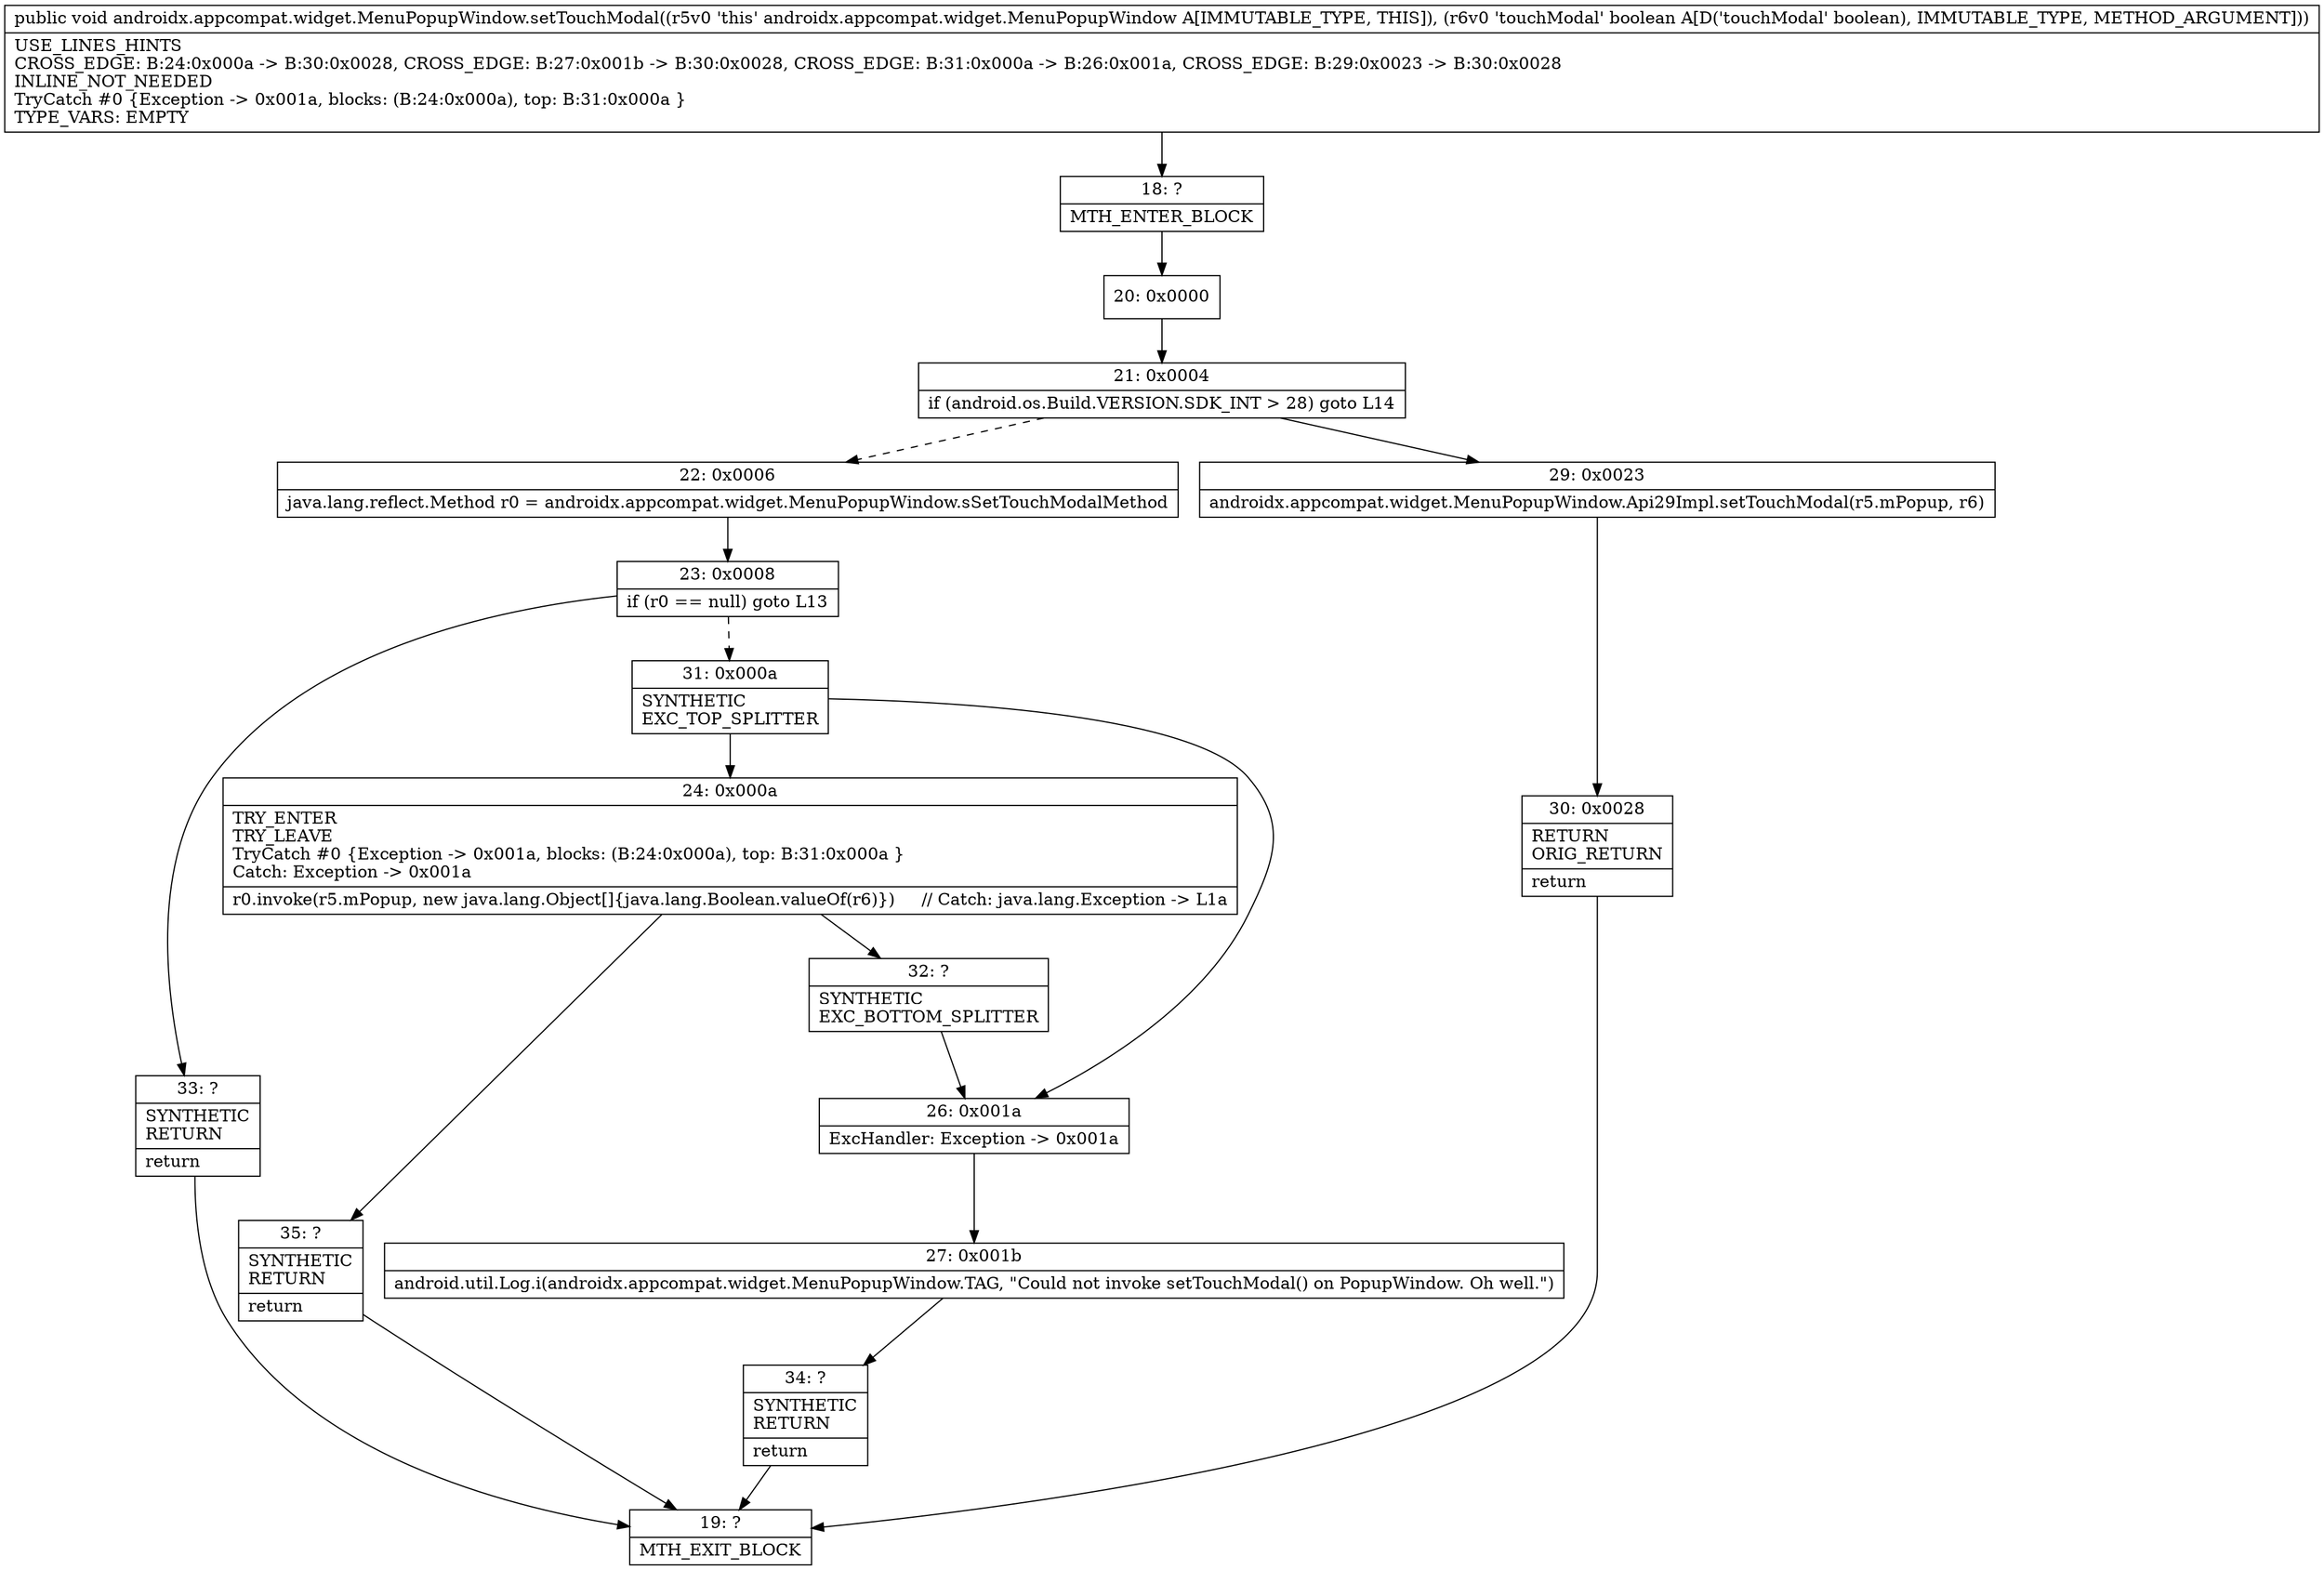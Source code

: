 digraph "CFG forandroidx.appcompat.widget.MenuPopupWindow.setTouchModal(Z)V" {
Node_18 [shape=record,label="{18\:\ ?|MTH_ENTER_BLOCK\l}"];
Node_20 [shape=record,label="{20\:\ 0x0000}"];
Node_21 [shape=record,label="{21\:\ 0x0004|if (android.os.Build.VERSION.SDK_INT \> 28) goto L14\l}"];
Node_22 [shape=record,label="{22\:\ 0x0006|java.lang.reflect.Method r0 = androidx.appcompat.widget.MenuPopupWindow.sSetTouchModalMethod\l}"];
Node_23 [shape=record,label="{23\:\ 0x0008|if (r0 == null) goto L13\l}"];
Node_31 [shape=record,label="{31\:\ 0x000a|SYNTHETIC\lEXC_TOP_SPLITTER\l}"];
Node_24 [shape=record,label="{24\:\ 0x000a|TRY_ENTER\lTRY_LEAVE\lTryCatch #0 \{Exception \-\> 0x001a, blocks: (B:24:0x000a), top: B:31:0x000a \}\lCatch: Exception \-\> 0x001a\l|r0.invoke(r5.mPopup, new java.lang.Object[]\{java.lang.Boolean.valueOf(r6)\})     \/\/ Catch: java.lang.Exception \-\> L1a\l}"];
Node_32 [shape=record,label="{32\:\ ?|SYNTHETIC\lEXC_BOTTOM_SPLITTER\l}"];
Node_35 [shape=record,label="{35\:\ ?|SYNTHETIC\lRETURN\l|return\l}"];
Node_19 [shape=record,label="{19\:\ ?|MTH_EXIT_BLOCK\l}"];
Node_26 [shape=record,label="{26\:\ 0x001a|ExcHandler: Exception \-\> 0x001a\l}"];
Node_27 [shape=record,label="{27\:\ 0x001b|android.util.Log.i(androidx.appcompat.widget.MenuPopupWindow.TAG, \"Could not invoke setTouchModal() on PopupWindow. Oh well.\")\l}"];
Node_34 [shape=record,label="{34\:\ ?|SYNTHETIC\lRETURN\l|return\l}"];
Node_33 [shape=record,label="{33\:\ ?|SYNTHETIC\lRETURN\l|return\l}"];
Node_29 [shape=record,label="{29\:\ 0x0023|androidx.appcompat.widget.MenuPopupWindow.Api29Impl.setTouchModal(r5.mPopup, r6)\l}"];
Node_30 [shape=record,label="{30\:\ 0x0028|RETURN\lORIG_RETURN\l|return\l}"];
MethodNode[shape=record,label="{public void androidx.appcompat.widget.MenuPopupWindow.setTouchModal((r5v0 'this' androidx.appcompat.widget.MenuPopupWindow A[IMMUTABLE_TYPE, THIS]), (r6v0 'touchModal' boolean A[D('touchModal' boolean), IMMUTABLE_TYPE, METHOD_ARGUMENT]))  | USE_LINES_HINTS\lCROSS_EDGE: B:24:0x000a \-\> B:30:0x0028, CROSS_EDGE: B:27:0x001b \-\> B:30:0x0028, CROSS_EDGE: B:31:0x000a \-\> B:26:0x001a, CROSS_EDGE: B:29:0x0023 \-\> B:30:0x0028\lINLINE_NOT_NEEDED\lTryCatch #0 \{Exception \-\> 0x001a, blocks: (B:24:0x000a), top: B:31:0x000a \}\lTYPE_VARS: EMPTY\l}"];
MethodNode -> Node_18;Node_18 -> Node_20;
Node_20 -> Node_21;
Node_21 -> Node_22[style=dashed];
Node_21 -> Node_29;
Node_22 -> Node_23;
Node_23 -> Node_31[style=dashed];
Node_23 -> Node_33;
Node_31 -> Node_24;
Node_31 -> Node_26;
Node_24 -> Node_32;
Node_24 -> Node_35;
Node_32 -> Node_26;
Node_35 -> Node_19;
Node_26 -> Node_27;
Node_27 -> Node_34;
Node_34 -> Node_19;
Node_33 -> Node_19;
Node_29 -> Node_30;
Node_30 -> Node_19;
}

